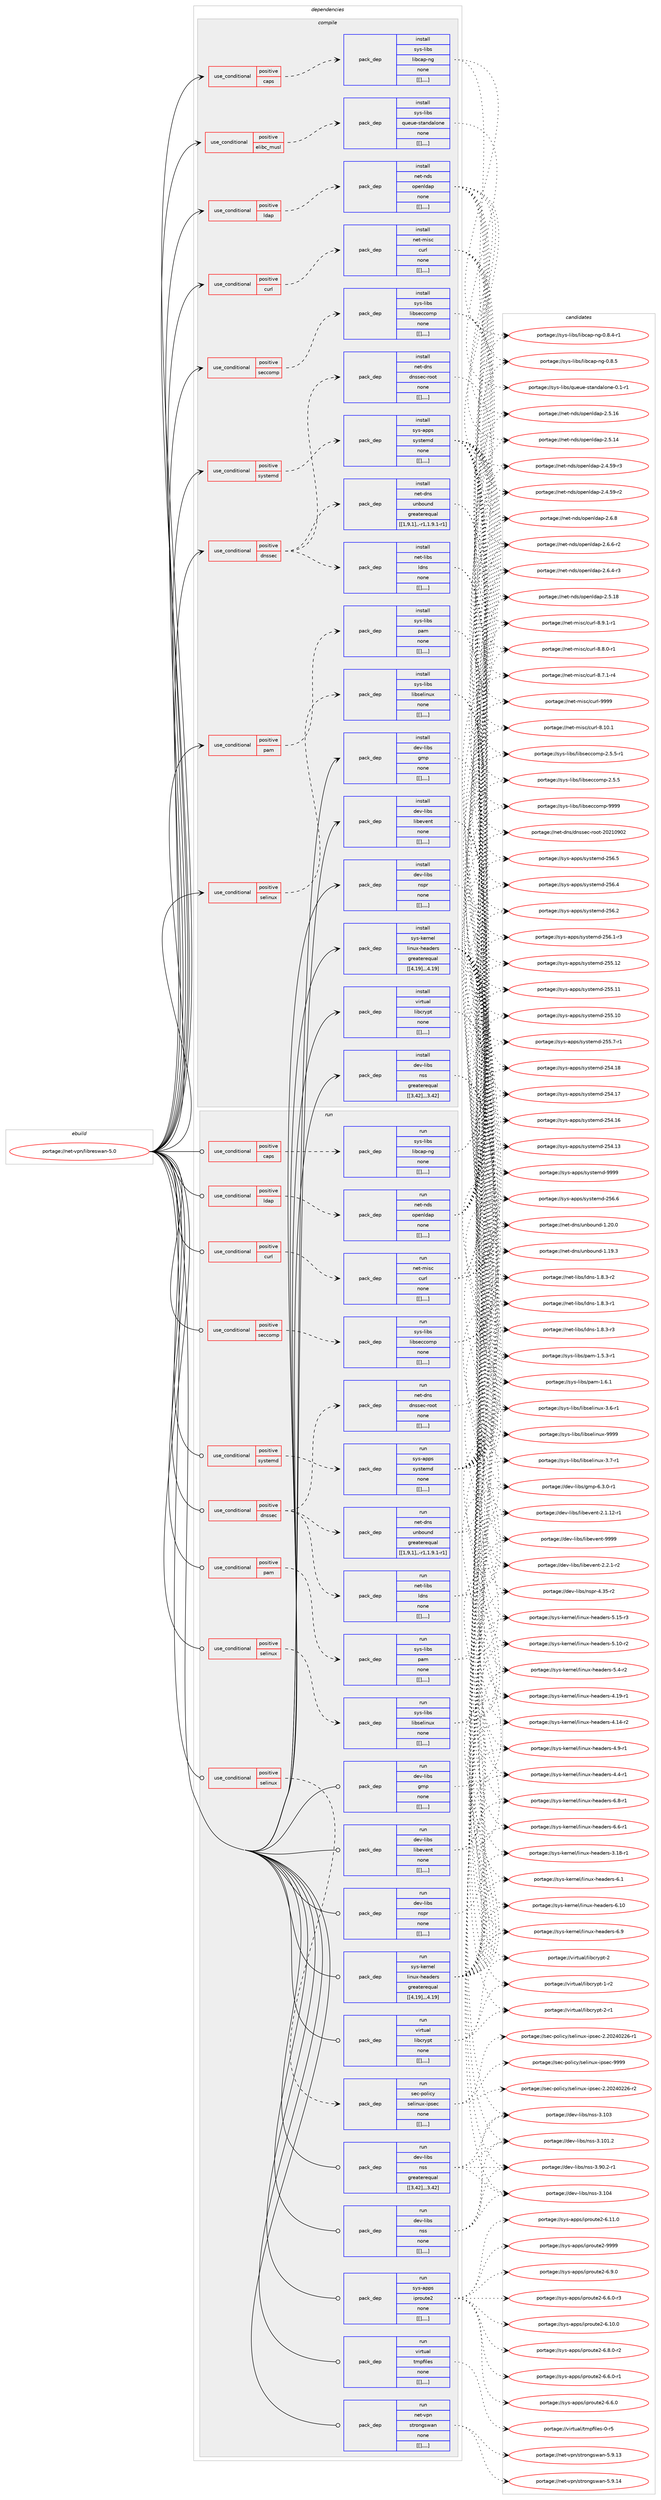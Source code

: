 digraph prolog {

# *************
# Graph options
# *************

newrank=true;
concentrate=true;
compound=true;
graph [rankdir=LR,fontname=Helvetica,fontsize=10,ranksep=1.5];#, ranksep=2.5, nodesep=0.2];
edge  [arrowhead=vee];
node  [fontname=Helvetica,fontsize=10];

# **********
# The ebuild
# **********

subgraph cluster_leftcol {
color=gray;
label=<<i>ebuild</i>>;
id [label="portage://net-vpn/libreswan-5.0", color=red, width=4, href="../net-vpn/libreswan-5.0.svg"];
}

# ****************
# The dependencies
# ****************

subgraph cluster_midcol {
color=gray;
label=<<i>dependencies</i>>;
subgraph cluster_compile {
fillcolor="#eeeeee";
style=filled;
label=<<i>compile</i>>;
subgraph cond105538 {
dependency395554 [label=<<TABLE BORDER="0" CELLBORDER="1" CELLSPACING="0" CELLPADDING="4"><TR><TD ROWSPAN="3" CELLPADDING="10">use_conditional</TD></TR><TR><TD>positive</TD></TR><TR><TD>caps</TD></TR></TABLE>>, shape=none, color=red];
subgraph pack287198 {
dependency395555 [label=<<TABLE BORDER="0" CELLBORDER="1" CELLSPACING="0" CELLPADDING="4" WIDTH="220"><TR><TD ROWSPAN="6" CELLPADDING="30">pack_dep</TD></TR><TR><TD WIDTH="110">install</TD></TR><TR><TD>sys-libs</TD></TR><TR><TD>libcap-ng</TD></TR><TR><TD>none</TD></TR><TR><TD>[[],,,,]</TD></TR></TABLE>>, shape=none, color=blue];
}
dependency395554:e -> dependency395555:w [weight=20,style="dashed",arrowhead="vee"];
}
id:e -> dependency395554:w [weight=20,style="solid",arrowhead="vee"];
subgraph cond105539 {
dependency395556 [label=<<TABLE BORDER="0" CELLBORDER="1" CELLSPACING="0" CELLPADDING="4"><TR><TD ROWSPAN="3" CELLPADDING="10">use_conditional</TD></TR><TR><TD>positive</TD></TR><TR><TD>curl</TD></TR></TABLE>>, shape=none, color=red];
subgraph pack287199 {
dependency395557 [label=<<TABLE BORDER="0" CELLBORDER="1" CELLSPACING="0" CELLPADDING="4" WIDTH="220"><TR><TD ROWSPAN="6" CELLPADDING="30">pack_dep</TD></TR><TR><TD WIDTH="110">install</TD></TR><TR><TD>net-misc</TD></TR><TR><TD>curl</TD></TR><TR><TD>none</TD></TR><TR><TD>[[],,,,]</TD></TR></TABLE>>, shape=none, color=blue];
}
dependency395556:e -> dependency395557:w [weight=20,style="dashed",arrowhead="vee"];
}
id:e -> dependency395556:w [weight=20,style="solid",arrowhead="vee"];
subgraph cond105540 {
dependency395558 [label=<<TABLE BORDER="0" CELLBORDER="1" CELLSPACING="0" CELLPADDING="4"><TR><TD ROWSPAN="3" CELLPADDING="10">use_conditional</TD></TR><TR><TD>positive</TD></TR><TR><TD>dnssec</TD></TR></TABLE>>, shape=none, color=red];
subgraph pack287200 {
dependency395559 [label=<<TABLE BORDER="0" CELLBORDER="1" CELLSPACING="0" CELLPADDING="4" WIDTH="220"><TR><TD ROWSPAN="6" CELLPADDING="30">pack_dep</TD></TR><TR><TD WIDTH="110">install</TD></TR><TR><TD>net-dns</TD></TR><TR><TD>unbound</TD></TR><TR><TD>greaterequal</TD></TR><TR><TD>[[1,9,1],,-r1,1.9.1-r1]</TD></TR></TABLE>>, shape=none, color=blue];
}
dependency395558:e -> dependency395559:w [weight=20,style="dashed",arrowhead="vee"];
subgraph pack287201 {
dependency395560 [label=<<TABLE BORDER="0" CELLBORDER="1" CELLSPACING="0" CELLPADDING="4" WIDTH="220"><TR><TD ROWSPAN="6" CELLPADDING="30">pack_dep</TD></TR><TR><TD WIDTH="110">install</TD></TR><TR><TD>net-libs</TD></TR><TR><TD>ldns</TD></TR><TR><TD>none</TD></TR><TR><TD>[[],,,,]</TD></TR></TABLE>>, shape=none, color=blue];
}
dependency395558:e -> dependency395560:w [weight=20,style="dashed",arrowhead="vee"];
subgraph pack287202 {
dependency395561 [label=<<TABLE BORDER="0" CELLBORDER="1" CELLSPACING="0" CELLPADDING="4" WIDTH="220"><TR><TD ROWSPAN="6" CELLPADDING="30">pack_dep</TD></TR><TR><TD WIDTH="110">install</TD></TR><TR><TD>net-dns</TD></TR><TR><TD>dnssec-root</TD></TR><TR><TD>none</TD></TR><TR><TD>[[],,,,]</TD></TR></TABLE>>, shape=none, color=blue];
}
dependency395558:e -> dependency395561:w [weight=20,style="dashed",arrowhead="vee"];
}
id:e -> dependency395558:w [weight=20,style="solid",arrowhead="vee"];
subgraph cond105541 {
dependency395562 [label=<<TABLE BORDER="0" CELLBORDER="1" CELLSPACING="0" CELLPADDING="4"><TR><TD ROWSPAN="3" CELLPADDING="10">use_conditional</TD></TR><TR><TD>positive</TD></TR><TR><TD>elibc_musl</TD></TR></TABLE>>, shape=none, color=red];
subgraph pack287203 {
dependency395563 [label=<<TABLE BORDER="0" CELLBORDER="1" CELLSPACING="0" CELLPADDING="4" WIDTH="220"><TR><TD ROWSPAN="6" CELLPADDING="30">pack_dep</TD></TR><TR><TD WIDTH="110">install</TD></TR><TR><TD>sys-libs</TD></TR><TR><TD>queue-standalone</TD></TR><TR><TD>none</TD></TR><TR><TD>[[],,,,]</TD></TR></TABLE>>, shape=none, color=blue];
}
dependency395562:e -> dependency395563:w [weight=20,style="dashed",arrowhead="vee"];
}
id:e -> dependency395562:w [weight=20,style="solid",arrowhead="vee"];
subgraph cond105542 {
dependency395564 [label=<<TABLE BORDER="0" CELLBORDER="1" CELLSPACING="0" CELLPADDING="4"><TR><TD ROWSPAN="3" CELLPADDING="10">use_conditional</TD></TR><TR><TD>positive</TD></TR><TR><TD>ldap</TD></TR></TABLE>>, shape=none, color=red];
subgraph pack287204 {
dependency395565 [label=<<TABLE BORDER="0" CELLBORDER="1" CELLSPACING="0" CELLPADDING="4" WIDTH="220"><TR><TD ROWSPAN="6" CELLPADDING="30">pack_dep</TD></TR><TR><TD WIDTH="110">install</TD></TR><TR><TD>net-nds</TD></TR><TR><TD>openldap</TD></TR><TR><TD>none</TD></TR><TR><TD>[[],,,,]</TD></TR></TABLE>>, shape=none, color=blue];
}
dependency395564:e -> dependency395565:w [weight=20,style="dashed",arrowhead="vee"];
}
id:e -> dependency395564:w [weight=20,style="solid",arrowhead="vee"];
subgraph cond105543 {
dependency395566 [label=<<TABLE BORDER="0" CELLBORDER="1" CELLSPACING="0" CELLPADDING="4"><TR><TD ROWSPAN="3" CELLPADDING="10">use_conditional</TD></TR><TR><TD>positive</TD></TR><TR><TD>pam</TD></TR></TABLE>>, shape=none, color=red];
subgraph pack287205 {
dependency395567 [label=<<TABLE BORDER="0" CELLBORDER="1" CELLSPACING="0" CELLPADDING="4" WIDTH="220"><TR><TD ROWSPAN="6" CELLPADDING="30">pack_dep</TD></TR><TR><TD WIDTH="110">install</TD></TR><TR><TD>sys-libs</TD></TR><TR><TD>pam</TD></TR><TR><TD>none</TD></TR><TR><TD>[[],,,,]</TD></TR></TABLE>>, shape=none, color=blue];
}
dependency395566:e -> dependency395567:w [weight=20,style="dashed",arrowhead="vee"];
}
id:e -> dependency395566:w [weight=20,style="solid",arrowhead="vee"];
subgraph cond105544 {
dependency395568 [label=<<TABLE BORDER="0" CELLBORDER="1" CELLSPACING="0" CELLPADDING="4"><TR><TD ROWSPAN="3" CELLPADDING="10">use_conditional</TD></TR><TR><TD>positive</TD></TR><TR><TD>seccomp</TD></TR></TABLE>>, shape=none, color=red];
subgraph pack287206 {
dependency395569 [label=<<TABLE BORDER="0" CELLBORDER="1" CELLSPACING="0" CELLPADDING="4" WIDTH="220"><TR><TD ROWSPAN="6" CELLPADDING="30">pack_dep</TD></TR><TR><TD WIDTH="110">install</TD></TR><TR><TD>sys-libs</TD></TR><TR><TD>libseccomp</TD></TR><TR><TD>none</TD></TR><TR><TD>[[],,,,]</TD></TR></TABLE>>, shape=none, color=blue];
}
dependency395568:e -> dependency395569:w [weight=20,style="dashed",arrowhead="vee"];
}
id:e -> dependency395568:w [weight=20,style="solid",arrowhead="vee"];
subgraph cond105545 {
dependency395570 [label=<<TABLE BORDER="0" CELLBORDER="1" CELLSPACING="0" CELLPADDING="4"><TR><TD ROWSPAN="3" CELLPADDING="10">use_conditional</TD></TR><TR><TD>positive</TD></TR><TR><TD>selinux</TD></TR></TABLE>>, shape=none, color=red];
subgraph pack287207 {
dependency395571 [label=<<TABLE BORDER="0" CELLBORDER="1" CELLSPACING="0" CELLPADDING="4" WIDTH="220"><TR><TD ROWSPAN="6" CELLPADDING="30">pack_dep</TD></TR><TR><TD WIDTH="110">install</TD></TR><TR><TD>sys-libs</TD></TR><TR><TD>libselinux</TD></TR><TR><TD>none</TD></TR><TR><TD>[[],,,,]</TD></TR></TABLE>>, shape=none, color=blue];
}
dependency395570:e -> dependency395571:w [weight=20,style="dashed",arrowhead="vee"];
}
id:e -> dependency395570:w [weight=20,style="solid",arrowhead="vee"];
subgraph cond105546 {
dependency395572 [label=<<TABLE BORDER="0" CELLBORDER="1" CELLSPACING="0" CELLPADDING="4"><TR><TD ROWSPAN="3" CELLPADDING="10">use_conditional</TD></TR><TR><TD>positive</TD></TR><TR><TD>systemd</TD></TR></TABLE>>, shape=none, color=red];
subgraph pack287208 {
dependency395573 [label=<<TABLE BORDER="0" CELLBORDER="1" CELLSPACING="0" CELLPADDING="4" WIDTH="220"><TR><TD ROWSPAN="6" CELLPADDING="30">pack_dep</TD></TR><TR><TD WIDTH="110">install</TD></TR><TR><TD>sys-apps</TD></TR><TR><TD>systemd</TD></TR><TR><TD>none</TD></TR><TR><TD>[[],,,,]</TD></TR></TABLE>>, shape=none, color=blue];
}
dependency395572:e -> dependency395573:w [weight=20,style="dashed",arrowhead="vee"];
}
id:e -> dependency395572:w [weight=20,style="solid",arrowhead="vee"];
subgraph pack287209 {
dependency395574 [label=<<TABLE BORDER="0" CELLBORDER="1" CELLSPACING="0" CELLPADDING="4" WIDTH="220"><TR><TD ROWSPAN="6" CELLPADDING="30">pack_dep</TD></TR><TR><TD WIDTH="110">install</TD></TR><TR><TD>dev-libs</TD></TR><TR><TD>gmp</TD></TR><TR><TD>none</TD></TR><TR><TD>[[],,,,]</TD></TR></TABLE>>, shape=none, color=blue];
}
id:e -> dependency395574:w [weight=20,style="solid",arrowhead="vee"];
subgraph pack287210 {
dependency395575 [label=<<TABLE BORDER="0" CELLBORDER="1" CELLSPACING="0" CELLPADDING="4" WIDTH="220"><TR><TD ROWSPAN="6" CELLPADDING="30">pack_dep</TD></TR><TR><TD WIDTH="110">install</TD></TR><TR><TD>dev-libs</TD></TR><TR><TD>libevent</TD></TR><TR><TD>none</TD></TR><TR><TD>[[],,,,]</TD></TR></TABLE>>, shape=none, color=blue];
}
id:e -> dependency395575:w [weight=20,style="solid",arrowhead="vee"];
subgraph pack287211 {
dependency395576 [label=<<TABLE BORDER="0" CELLBORDER="1" CELLSPACING="0" CELLPADDING="4" WIDTH="220"><TR><TD ROWSPAN="6" CELLPADDING="30">pack_dep</TD></TR><TR><TD WIDTH="110">install</TD></TR><TR><TD>dev-libs</TD></TR><TR><TD>nspr</TD></TR><TR><TD>none</TD></TR><TR><TD>[[],,,,]</TD></TR></TABLE>>, shape=none, color=blue];
}
id:e -> dependency395576:w [weight=20,style="solid",arrowhead="vee"];
subgraph pack287212 {
dependency395577 [label=<<TABLE BORDER="0" CELLBORDER="1" CELLSPACING="0" CELLPADDING="4" WIDTH="220"><TR><TD ROWSPAN="6" CELLPADDING="30">pack_dep</TD></TR><TR><TD WIDTH="110">install</TD></TR><TR><TD>dev-libs</TD></TR><TR><TD>nss</TD></TR><TR><TD>greaterequal</TD></TR><TR><TD>[[3,42],,,3.42]</TD></TR></TABLE>>, shape=none, color=blue];
}
id:e -> dependency395577:w [weight=20,style="solid",arrowhead="vee"];
subgraph pack287213 {
dependency395578 [label=<<TABLE BORDER="0" CELLBORDER="1" CELLSPACING="0" CELLPADDING="4" WIDTH="220"><TR><TD ROWSPAN="6" CELLPADDING="30">pack_dep</TD></TR><TR><TD WIDTH="110">install</TD></TR><TR><TD>sys-kernel</TD></TR><TR><TD>linux-headers</TD></TR><TR><TD>greaterequal</TD></TR><TR><TD>[[4,19],,,4.19]</TD></TR></TABLE>>, shape=none, color=blue];
}
id:e -> dependency395578:w [weight=20,style="solid",arrowhead="vee"];
subgraph pack287214 {
dependency395579 [label=<<TABLE BORDER="0" CELLBORDER="1" CELLSPACING="0" CELLPADDING="4" WIDTH="220"><TR><TD ROWSPAN="6" CELLPADDING="30">pack_dep</TD></TR><TR><TD WIDTH="110">install</TD></TR><TR><TD>virtual</TD></TR><TR><TD>libcrypt</TD></TR><TR><TD>none</TD></TR><TR><TD>[[],,,,]</TD></TR></TABLE>>, shape=none, color=blue];
}
id:e -> dependency395579:w [weight=20,style="solid",arrowhead="vee"];
}
subgraph cluster_compileandrun {
fillcolor="#eeeeee";
style=filled;
label=<<i>compile and run</i>>;
}
subgraph cluster_run {
fillcolor="#eeeeee";
style=filled;
label=<<i>run</i>>;
subgraph cond105547 {
dependency395580 [label=<<TABLE BORDER="0" CELLBORDER="1" CELLSPACING="0" CELLPADDING="4"><TR><TD ROWSPAN="3" CELLPADDING="10">use_conditional</TD></TR><TR><TD>positive</TD></TR><TR><TD>caps</TD></TR></TABLE>>, shape=none, color=red];
subgraph pack287215 {
dependency395581 [label=<<TABLE BORDER="0" CELLBORDER="1" CELLSPACING="0" CELLPADDING="4" WIDTH="220"><TR><TD ROWSPAN="6" CELLPADDING="30">pack_dep</TD></TR><TR><TD WIDTH="110">run</TD></TR><TR><TD>sys-libs</TD></TR><TR><TD>libcap-ng</TD></TR><TR><TD>none</TD></TR><TR><TD>[[],,,,]</TD></TR></TABLE>>, shape=none, color=blue];
}
dependency395580:e -> dependency395581:w [weight=20,style="dashed",arrowhead="vee"];
}
id:e -> dependency395580:w [weight=20,style="solid",arrowhead="odot"];
subgraph cond105548 {
dependency395582 [label=<<TABLE BORDER="0" CELLBORDER="1" CELLSPACING="0" CELLPADDING="4"><TR><TD ROWSPAN="3" CELLPADDING="10">use_conditional</TD></TR><TR><TD>positive</TD></TR><TR><TD>curl</TD></TR></TABLE>>, shape=none, color=red];
subgraph pack287216 {
dependency395583 [label=<<TABLE BORDER="0" CELLBORDER="1" CELLSPACING="0" CELLPADDING="4" WIDTH="220"><TR><TD ROWSPAN="6" CELLPADDING="30">pack_dep</TD></TR><TR><TD WIDTH="110">run</TD></TR><TR><TD>net-misc</TD></TR><TR><TD>curl</TD></TR><TR><TD>none</TD></TR><TR><TD>[[],,,,]</TD></TR></TABLE>>, shape=none, color=blue];
}
dependency395582:e -> dependency395583:w [weight=20,style="dashed",arrowhead="vee"];
}
id:e -> dependency395582:w [weight=20,style="solid",arrowhead="odot"];
subgraph cond105549 {
dependency395584 [label=<<TABLE BORDER="0" CELLBORDER="1" CELLSPACING="0" CELLPADDING="4"><TR><TD ROWSPAN="3" CELLPADDING="10">use_conditional</TD></TR><TR><TD>positive</TD></TR><TR><TD>dnssec</TD></TR></TABLE>>, shape=none, color=red];
subgraph pack287217 {
dependency395585 [label=<<TABLE BORDER="0" CELLBORDER="1" CELLSPACING="0" CELLPADDING="4" WIDTH="220"><TR><TD ROWSPAN="6" CELLPADDING="30">pack_dep</TD></TR><TR><TD WIDTH="110">run</TD></TR><TR><TD>net-dns</TD></TR><TR><TD>unbound</TD></TR><TR><TD>greaterequal</TD></TR><TR><TD>[[1,9,1],,-r1,1.9.1-r1]</TD></TR></TABLE>>, shape=none, color=blue];
}
dependency395584:e -> dependency395585:w [weight=20,style="dashed",arrowhead="vee"];
subgraph pack287218 {
dependency395586 [label=<<TABLE BORDER="0" CELLBORDER="1" CELLSPACING="0" CELLPADDING="4" WIDTH="220"><TR><TD ROWSPAN="6" CELLPADDING="30">pack_dep</TD></TR><TR><TD WIDTH="110">run</TD></TR><TR><TD>net-libs</TD></TR><TR><TD>ldns</TD></TR><TR><TD>none</TD></TR><TR><TD>[[],,,,]</TD></TR></TABLE>>, shape=none, color=blue];
}
dependency395584:e -> dependency395586:w [weight=20,style="dashed",arrowhead="vee"];
subgraph pack287219 {
dependency395587 [label=<<TABLE BORDER="0" CELLBORDER="1" CELLSPACING="0" CELLPADDING="4" WIDTH="220"><TR><TD ROWSPAN="6" CELLPADDING="30">pack_dep</TD></TR><TR><TD WIDTH="110">run</TD></TR><TR><TD>net-dns</TD></TR><TR><TD>dnssec-root</TD></TR><TR><TD>none</TD></TR><TR><TD>[[],,,,]</TD></TR></TABLE>>, shape=none, color=blue];
}
dependency395584:e -> dependency395587:w [weight=20,style="dashed",arrowhead="vee"];
}
id:e -> dependency395584:w [weight=20,style="solid",arrowhead="odot"];
subgraph cond105550 {
dependency395588 [label=<<TABLE BORDER="0" CELLBORDER="1" CELLSPACING="0" CELLPADDING="4"><TR><TD ROWSPAN="3" CELLPADDING="10">use_conditional</TD></TR><TR><TD>positive</TD></TR><TR><TD>ldap</TD></TR></TABLE>>, shape=none, color=red];
subgraph pack287220 {
dependency395589 [label=<<TABLE BORDER="0" CELLBORDER="1" CELLSPACING="0" CELLPADDING="4" WIDTH="220"><TR><TD ROWSPAN="6" CELLPADDING="30">pack_dep</TD></TR><TR><TD WIDTH="110">run</TD></TR><TR><TD>net-nds</TD></TR><TR><TD>openldap</TD></TR><TR><TD>none</TD></TR><TR><TD>[[],,,,]</TD></TR></TABLE>>, shape=none, color=blue];
}
dependency395588:e -> dependency395589:w [weight=20,style="dashed",arrowhead="vee"];
}
id:e -> dependency395588:w [weight=20,style="solid",arrowhead="odot"];
subgraph cond105551 {
dependency395590 [label=<<TABLE BORDER="0" CELLBORDER="1" CELLSPACING="0" CELLPADDING="4"><TR><TD ROWSPAN="3" CELLPADDING="10">use_conditional</TD></TR><TR><TD>positive</TD></TR><TR><TD>pam</TD></TR></TABLE>>, shape=none, color=red];
subgraph pack287221 {
dependency395591 [label=<<TABLE BORDER="0" CELLBORDER="1" CELLSPACING="0" CELLPADDING="4" WIDTH="220"><TR><TD ROWSPAN="6" CELLPADDING="30">pack_dep</TD></TR><TR><TD WIDTH="110">run</TD></TR><TR><TD>sys-libs</TD></TR><TR><TD>pam</TD></TR><TR><TD>none</TD></TR><TR><TD>[[],,,,]</TD></TR></TABLE>>, shape=none, color=blue];
}
dependency395590:e -> dependency395591:w [weight=20,style="dashed",arrowhead="vee"];
}
id:e -> dependency395590:w [weight=20,style="solid",arrowhead="odot"];
subgraph cond105552 {
dependency395592 [label=<<TABLE BORDER="0" CELLBORDER="1" CELLSPACING="0" CELLPADDING="4"><TR><TD ROWSPAN="3" CELLPADDING="10">use_conditional</TD></TR><TR><TD>positive</TD></TR><TR><TD>seccomp</TD></TR></TABLE>>, shape=none, color=red];
subgraph pack287222 {
dependency395593 [label=<<TABLE BORDER="0" CELLBORDER="1" CELLSPACING="0" CELLPADDING="4" WIDTH="220"><TR><TD ROWSPAN="6" CELLPADDING="30">pack_dep</TD></TR><TR><TD WIDTH="110">run</TD></TR><TR><TD>sys-libs</TD></TR><TR><TD>libseccomp</TD></TR><TR><TD>none</TD></TR><TR><TD>[[],,,,]</TD></TR></TABLE>>, shape=none, color=blue];
}
dependency395592:e -> dependency395593:w [weight=20,style="dashed",arrowhead="vee"];
}
id:e -> dependency395592:w [weight=20,style="solid",arrowhead="odot"];
subgraph cond105553 {
dependency395594 [label=<<TABLE BORDER="0" CELLBORDER="1" CELLSPACING="0" CELLPADDING="4"><TR><TD ROWSPAN="3" CELLPADDING="10">use_conditional</TD></TR><TR><TD>positive</TD></TR><TR><TD>selinux</TD></TR></TABLE>>, shape=none, color=red];
subgraph pack287223 {
dependency395595 [label=<<TABLE BORDER="0" CELLBORDER="1" CELLSPACING="0" CELLPADDING="4" WIDTH="220"><TR><TD ROWSPAN="6" CELLPADDING="30">pack_dep</TD></TR><TR><TD WIDTH="110">run</TD></TR><TR><TD>sec-policy</TD></TR><TR><TD>selinux-ipsec</TD></TR><TR><TD>none</TD></TR><TR><TD>[[],,,,]</TD></TR></TABLE>>, shape=none, color=blue];
}
dependency395594:e -> dependency395595:w [weight=20,style="dashed",arrowhead="vee"];
}
id:e -> dependency395594:w [weight=20,style="solid",arrowhead="odot"];
subgraph cond105554 {
dependency395596 [label=<<TABLE BORDER="0" CELLBORDER="1" CELLSPACING="0" CELLPADDING="4"><TR><TD ROWSPAN="3" CELLPADDING="10">use_conditional</TD></TR><TR><TD>positive</TD></TR><TR><TD>selinux</TD></TR></TABLE>>, shape=none, color=red];
subgraph pack287224 {
dependency395597 [label=<<TABLE BORDER="0" CELLBORDER="1" CELLSPACING="0" CELLPADDING="4" WIDTH="220"><TR><TD ROWSPAN="6" CELLPADDING="30">pack_dep</TD></TR><TR><TD WIDTH="110">run</TD></TR><TR><TD>sys-libs</TD></TR><TR><TD>libselinux</TD></TR><TR><TD>none</TD></TR><TR><TD>[[],,,,]</TD></TR></TABLE>>, shape=none, color=blue];
}
dependency395596:e -> dependency395597:w [weight=20,style="dashed",arrowhead="vee"];
}
id:e -> dependency395596:w [weight=20,style="solid",arrowhead="odot"];
subgraph cond105555 {
dependency395598 [label=<<TABLE BORDER="0" CELLBORDER="1" CELLSPACING="0" CELLPADDING="4"><TR><TD ROWSPAN="3" CELLPADDING="10">use_conditional</TD></TR><TR><TD>positive</TD></TR><TR><TD>systemd</TD></TR></TABLE>>, shape=none, color=red];
subgraph pack287225 {
dependency395599 [label=<<TABLE BORDER="0" CELLBORDER="1" CELLSPACING="0" CELLPADDING="4" WIDTH="220"><TR><TD ROWSPAN="6" CELLPADDING="30">pack_dep</TD></TR><TR><TD WIDTH="110">run</TD></TR><TR><TD>sys-apps</TD></TR><TR><TD>systemd</TD></TR><TR><TD>none</TD></TR><TR><TD>[[],,,,]</TD></TR></TABLE>>, shape=none, color=blue];
}
dependency395598:e -> dependency395599:w [weight=20,style="dashed",arrowhead="vee"];
}
id:e -> dependency395598:w [weight=20,style="solid",arrowhead="odot"];
subgraph pack287226 {
dependency395600 [label=<<TABLE BORDER="0" CELLBORDER="1" CELLSPACING="0" CELLPADDING="4" WIDTH="220"><TR><TD ROWSPAN="6" CELLPADDING="30">pack_dep</TD></TR><TR><TD WIDTH="110">run</TD></TR><TR><TD>dev-libs</TD></TR><TR><TD>gmp</TD></TR><TR><TD>none</TD></TR><TR><TD>[[],,,,]</TD></TR></TABLE>>, shape=none, color=blue];
}
id:e -> dependency395600:w [weight=20,style="solid",arrowhead="odot"];
subgraph pack287227 {
dependency395601 [label=<<TABLE BORDER="0" CELLBORDER="1" CELLSPACING="0" CELLPADDING="4" WIDTH="220"><TR><TD ROWSPAN="6" CELLPADDING="30">pack_dep</TD></TR><TR><TD WIDTH="110">run</TD></TR><TR><TD>dev-libs</TD></TR><TR><TD>libevent</TD></TR><TR><TD>none</TD></TR><TR><TD>[[],,,,]</TD></TR></TABLE>>, shape=none, color=blue];
}
id:e -> dependency395601:w [weight=20,style="solid",arrowhead="odot"];
subgraph pack287228 {
dependency395602 [label=<<TABLE BORDER="0" CELLBORDER="1" CELLSPACING="0" CELLPADDING="4" WIDTH="220"><TR><TD ROWSPAN="6" CELLPADDING="30">pack_dep</TD></TR><TR><TD WIDTH="110">run</TD></TR><TR><TD>dev-libs</TD></TR><TR><TD>nspr</TD></TR><TR><TD>none</TD></TR><TR><TD>[[],,,,]</TD></TR></TABLE>>, shape=none, color=blue];
}
id:e -> dependency395602:w [weight=20,style="solid",arrowhead="odot"];
subgraph pack287229 {
dependency395603 [label=<<TABLE BORDER="0" CELLBORDER="1" CELLSPACING="0" CELLPADDING="4" WIDTH="220"><TR><TD ROWSPAN="6" CELLPADDING="30">pack_dep</TD></TR><TR><TD WIDTH="110">run</TD></TR><TR><TD>dev-libs</TD></TR><TR><TD>nss</TD></TR><TR><TD>greaterequal</TD></TR><TR><TD>[[3,42],,,3.42]</TD></TR></TABLE>>, shape=none, color=blue];
}
id:e -> dependency395603:w [weight=20,style="solid",arrowhead="odot"];
subgraph pack287230 {
dependency395604 [label=<<TABLE BORDER="0" CELLBORDER="1" CELLSPACING="0" CELLPADDING="4" WIDTH="220"><TR><TD ROWSPAN="6" CELLPADDING="30">pack_dep</TD></TR><TR><TD WIDTH="110">run</TD></TR><TR><TD>dev-libs</TD></TR><TR><TD>nss</TD></TR><TR><TD>none</TD></TR><TR><TD>[[],,,,]</TD></TR></TABLE>>, shape=none, color=blue];
}
id:e -> dependency395604:w [weight=20,style="solid",arrowhead="odot"];
subgraph pack287231 {
dependency395605 [label=<<TABLE BORDER="0" CELLBORDER="1" CELLSPACING="0" CELLPADDING="4" WIDTH="220"><TR><TD ROWSPAN="6" CELLPADDING="30">pack_dep</TD></TR><TR><TD WIDTH="110">run</TD></TR><TR><TD>sys-apps</TD></TR><TR><TD>iproute2</TD></TR><TR><TD>none</TD></TR><TR><TD>[[],,,,]</TD></TR></TABLE>>, shape=none, color=blue];
}
id:e -> dependency395605:w [weight=20,style="solid",arrowhead="odot"];
subgraph pack287232 {
dependency395606 [label=<<TABLE BORDER="0" CELLBORDER="1" CELLSPACING="0" CELLPADDING="4" WIDTH="220"><TR><TD ROWSPAN="6" CELLPADDING="30">pack_dep</TD></TR><TR><TD WIDTH="110">run</TD></TR><TR><TD>sys-kernel</TD></TR><TR><TD>linux-headers</TD></TR><TR><TD>greaterequal</TD></TR><TR><TD>[[4,19],,,4.19]</TD></TR></TABLE>>, shape=none, color=blue];
}
id:e -> dependency395606:w [weight=20,style="solid",arrowhead="odot"];
subgraph pack287233 {
dependency395607 [label=<<TABLE BORDER="0" CELLBORDER="1" CELLSPACING="0" CELLPADDING="4" WIDTH="220"><TR><TD ROWSPAN="6" CELLPADDING="30">pack_dep</TD></TR><TR><TD WIDTH="110">run</TD></TR><TR><TD>virtual</TD></TR><TR><TD>libcrypt</TD></TR><TR><TD>none</TD></TR><TR><TD>[[],,,,]</TD></TR></TABLE>>, shape=none, color=blue];
}
id:e -> dependency395607:w [weight=20,style="solid",arrowhead="odot"];
subgraph pack287234 {
dependency395608 [label=<<TABLE BORDER="0" CELLBORDER="1" CELLSPACING="0" CELLPADDING="4" WIDTH="220"><TR><TD ROWSPAN="6" CELLPADDING="30">pack_dep</TD></TR><TR><TD WIDTH="110">run</TD></TR><TR><TD>virtual</TD></TR><TR><TD>tmpfiles</TD></TR><TR><TD>none</TD></TR><TR><TD>[[],,,,]</TD></TR></TABLE>>, shape=none, color=blue];
}
id:e -> dependency395608:w [weight=20,style="solid",arrowhead="odot"];
subgraph pack287235 {
dependency395609 [label=<<TABLE BORDER="0" CELLBORDER="1" CELLSPACING="0" CELLPADDING="4" WIDTH="220"><TR><TD ROWSPAN="6" CELLPADDING="30">pack_dep</TD></TR><TR><TD WIDTH="110">run</TD></TR><TR><TD>net-vpn</TD></TR><TR><TD>strongswan</TD></TR><TR><TD>none</TD></TR><TR><TD>[[],,,,]</TD></TR></TABLE>>, shape=none, color=blue];
}
id:e -> dependency395609:w [weight=20,style="solid",arrowhead="odot"];
}
}

# **************
# The candidates
# **************

subgraph cluster_choices {
rank=same;
color=gray;
label=<<i>candidates</i>>;

subgraph choice287198 {
color=black;
nodesep=1;
choice11512111545108105981154710810598999711245110103454846564653 [label="portage://sys-libs/libcap-ng-0.8.5", color=red, width=4,href="../sys-libs/libcap-ng-0.8.5.svg"];
choice115121115451081059811547108105989997112451101034548465646524511449 [label="portage://sys-libs/libcap-ng-0.8.4-r1", color=red, width=4,href="../sys-libs/libcap-ng-0.8.4-r1.svg"];
dependency395555:e -> choice11512111545108105981154710810598999711245110103454846564653:w [style=dotted,weight="100"];
dependency395555:e -> choice115121115451081059811547108105989997112451101034548465646524511449:w [style=dotted,weight="100"];
}
subgraph choice287199 {
color=black;
nodesep=1;
choice110101116451091051159947991171141084557575757 [label="portage://net-misc/curl-9999", color=red, width=4,href="../net-misc/curl-9999.svg"];
choice1101011164510910511599479911711410845564649484649 [label="portage://net-misc/curl-8.10.1", color=red, width=4,href="../net-misc/curl-8.10.1.svg"];
choice110101116451091051159947991171141084556465746494511449 [label="portage://net-misc/curl-8.9.1-r1", color=red, width=4,href="../net-misc/curl-8.9.1-r1.svg"];
choice110101116451091051159947991171141084556465646484511449 [label="portage://net-misc/curl-8.8.0-r1", color=red, width=4,href="../net-misc/curl-8.8.0-r1.svg"];
choice110101116451091051159947991171141084556465546494511452 [label="portage://net-misc/curl-8.7.1-r4", color=red, width=4,href="../net-misc/curl-8.7.1-r4.svg"];
dependency395557:e -> choice110101116451091051159947991171141084557575757:w [style=dotted,weight="100"];
dependency395557:e -> choice1101011164510910511599479911711410845564649484649:w [style=dotted,weight="100"];
dependency395557:e -> choice110101116451091051159947991171141084556465746494511449:w [style=dotted,weight="100"];
dependency395557:e -> choice110101116451091051159947991171141084556465646484511449:w [style=dotted,weight="100"];
dependency395557:e -> choice110101116451091051159947991171141084556465546494511452:w [style=dotted,weight="100"];
}
subgraph choice287200 {
color=black;
nodesep=1;
choice11010111645100110115471171109811111711010045494650484648 [label="portage://net-dns/unbound-1.20.0", color=red, width=4,href="../net-dns/unbound-1.20.0.svg"];
choice11010111645100110115471171109811111711010045494649574651 [label="portage://net-dns/unbound-1.19.3", color=red, width=4,href="../net-dns/unbound-1.19.3.svg"];
dependency395559:e -> choice11010111645100110115471171109811111711010045494650484648:w [style=dotted,weight="100"];
dependency395559:e -> choice11010111645100110115471171109811111711010045494649574651:w [style=dotted,weight="100"];
}
subgraph choice287201 {
color=black;
nodesep=1;
choice1101011164510810598115471081001101154549465646514511451 [label="portage://net-libs/ldns-1.8.3-r3", color=red, width=4,href="../net-libs/ldns-1.8.3-r3.svg"];
choice1101011164510810598115471081001101154549465646514511450 [label="portage://net-libs/ldns-1.8.3-r2", color=red, width=4,href="../net-libs/ldns-1.8.3-r2.svg"];
choice1101011164510810598115471081001101154549465646514511449 [label="portage://net-libs/ldns-1.8.3-r1", color=red, width=4,href="../net-libs/ldns-1.8.3-r1.svg"];
dependency395560:e -> choice1101011164510810598115471081001101154549465646514511451:w [style=dotted,weight="100"];
dependency395560:e -> choice1101011164510810598115471081001101154549465646514511450:w [style=dotted,weight="100"];
dependency395560:e -> choice1101011164510810598115471081001101154549465646514511449:w [style=dotted,weight="100"];
}
subgraph choice287202 {
color=black;
nodesep=1;
choice11010111645100110115471001101151151019945114111111116455048504948574850 [label="portage://net-dns/dnssec-root-20210902", color=red, width=4,href="../net-dns/dnssec-root-20210902.svg"];
dependency395561:e -> choice11010111645100110115471001101151151019945114111111116455048504948574850:w [style=dotted,weight="100"];
}
subgraph choice287203 {
color=black;
nodesep=1;
choice115121115451081059811547113117101117101451151169711010097108111110101454846494511449 [label="portage://sys-libs/queue-standalone-0.1-r1", color=red, width=4,href="../sys-libs/queue-standalone-0.1-r1.svg"];
dependency395563:e -> choice115121115451081059811547113117101117101451151169711010097108111110101454846494511449:w [style=dotted,weight="100"];
}
subgraph choice287204 {
color=black;
nodesep=1;
choice110101116451101001154711111210111010810097112455046544656 [label="portage://net-nds/openldap-2.6.8", color=red, width=4,href="../net-nds/openldap-2.6.8.svg"];
choice1101011164511010011547111112101110108100971124550465446544511450 [label="portage://net-nds/openldap-2.6.6-r2", color=red, width=4,href="../net-nds/openldap-2.6.6-r2.svg"];
choice1101011164511010011547111112101110108100971124550465446524511451 [label="portage://net-nds/openldap-2.6.4-r3", color=red, width=4,href="../net-nds/openldap-2.6.4-r3.svg"];
choice11010111645110100115471111121011101081009711245504653464956 [label="portage://net-nds/openldap-2.5.18", color=red, width=4,href="../net-nds/openldap-2.5.18.svg"];
choice11010111645110100115471111121011101081009711245504653464954 [label="portage://net-nds/openldap-2.5.16", color=red, width=4,href="../net-nds/openldap-2.5.16.svg"];
choice11010111645110100115471111121011101081009711245504653464952 [label="portage://net-nds/openldap-2.5.14", color=red, width=4,href="../net-nds/openldap-2.5.14.svg"];
choice110101116451101001154711111210111010810097112455046524653574511451 [label="portage://net-nds/openldap-2.4.59-r3", color=red, width=4,href="../net-nds/openldap-2.4.59-r3.svg"];
choice110101116451101001154711111210111010810097112455046524653574511450 [label="portage://net-nds/openldap-2.4.59-r2", color=red, width=4,href="../net-nds/openldap-2.4.59-r2.svg"];
dependency395565:e -> choice110101116451101001154711111210111010810097112455046544656:w [style=dotted,weight="100"];
dependency395565:e -> choice1101011164511010011547111112101110108100971124550465446544511450:w [style=dotted,weight="100"];
dependency395565:e -> choice1101011164511010011547111112101110108100971124550465446524511451:w [style=dotted,weight="100"];
dependency395565:e -> choice11010111645110100115471111121011101081009711245504653464956:w [style=dotted,weight="100"];
dependency395565:e -> choice11010111645110100115471111121011101081009711245504653464954:w [style=dotted,weight="100"];
dependency395565:e -> choice11010111645110100115471111121011101081009711245504653464952:w [style=dotted,weight="100"];
dependency395565:e -> choice110101116451101001154711111210111010810097112455046524653574511451:w [style=dotted,weight="100"];
dependency395565:e -> choice110101116451101001154711111210111010810097112455046524653574511450:w [style=dotted,weight="100"];
}
subgraph choice287205 {
color=black;
nodesep=1;
choice11512111545108105981154711297109454946544649 [label="portage://sys-libs/pam-1.6.1", color=red, width=4,href="../sys-libs/pam-1.6.1.svg"];
choice115121115451081059811547112971094549465346514511449 [label="portage://sys-libs/pam-1.5.3-r1", color=red, width=4,href="../sys-libs/pam-1.5.3-r1.svg"];
dependency395567:e -> choice11512111545108105981154711297109454946544649:w [style=dotted,weight="100"];
dependency395567:e -> choice115121115451081059811547112971094549465346514511449:w [style=dotted,weight="100"];
}
subgraph choice287206 {
color=black;
nodesep=1;
choice1151211154510810598115471081059811510199991111091124557575757 [label="portage://sys-libs/libseccomp-9999", color=red, width=4,href="../sys-libs/libseccomp-9999.svg"];
choice1151211154510810598115471081059811510199991111091124550465346534511449 [label="portage://sys-libs/libseccomp-2.5.5-r1", color=red, width=4,href="../sys-libs/libseccomp-2.5.5-r1.svg"];
choice115121115451081059811547108105981151019999111109112455046534653 [label="portage://sys-libs/libseccomp-2.5.5", color=red, width=4,href="../sys-libs/libseccomp-2.5.5.svg"];
dependency395569:e -> choice1151211154510810598115471081059811510199991111091124557575757:w [style=dotted,weight="100"];
dependency395569:e -> choice1151211154510810598115471081059811510199991111091124550465346534511449:w [style=dotted,weight="100"];
dependency395569:e -> choice115121115451081059811547108105981151019999111109112455046534653:w [style=dotted,weight="100"];
}
subgraph choice287207 {
color=black;
nodesep=1;
choice115121115451081059811547108105981151011081051101171204557575757 [label="portage://sys-libs/libselinux-9999", color=red, width=4,href="../sys-libs/libselinux-9999.svg"];
choice11512111545108105981154710810598115101108105110117120455146554511449 [label="portage://sys-libs/libselinux-3.7-r1", color=red, width=4,href="../sys-libs/libselinux-3.7-r1.svg"];
choice11512111545108105981154710810598115101108105110117120455146544511449 [label="portage://sys-libs/libselinux-3.6-r1", color=red, width=4,href="../sys-libs/libselinux-3.6-r1.svg"];
dependency395571:e -> choice115121115451081059811547108105981151011081051101171204557575757:w [style=dotted,weight="100"];
dependency395571:e -> choice11512111545108105981154710810598115101108105110117120455146554511449:w [style=dotted,weight="100"];
dependency395571:e -> choice11512111545108105981154710810598115101108105110117120455146544511449:w [style=dotted,weight="100"];
}
subgraph choice287208 {
color=black;
nodesep=1;
choice1151211154597112112115471151211151161011091004557575757 [label="portage://sys-apps/systemd-9999", color=red, width=4,href="../sys-apps/systemd-9999.svg"];
choice115121115459711211211547115121115116101109100455053544654 [label="portage://sys-apps/systemd-256.6", color=red, width=4,href="../sys-apps/systemd-256.6.svg"];
choice115121115459711211211547115121115116101109100455053544653 [label="portage://sys-apps/systemd-256.5", color=red, width=4,href="../sys-apps/systemd-256.5.svg"];
choice115121115459711211211547115121115116101109100455053544652 [label="portage://sys-apps/systemd-256.4", color=red, width=4,href="../sys-apps/systemd-256.4.svg"];
choice115121115459711211211547115121115116101109100455053544650 [label="portage://sys-apps/systemd-256.2", color=red, width=4,href="../sys-apps/systemd-256.2.svg"];
choice1151211154597112112115471151211151161011091004550535446494511451 [label="portage://sys-apps/systemd-256.1-r3", color=red, width=4,href="../sys-apps/systemd-256.1-r3.svg"];
choice11512111545971121121154711512111511610110910045505353464950 [label="portage://sys-apps/systemd-255.12", color=red, width=4,href="../sys-apps/systemd-255.12.svg"];
choice11512111545971121121154711512111511610110910045505353464949 [label="portage://sys-apps/systemd-255.11", color=red, width=4,href="../sys-apps/systemd-255.11.svg"];
choice11512111545971121121154711512111511610110910045505353464948 [label="portage://sys-apps/systemd-255.10", color=red, width=4,href="../sys-apps/systemd-255.10.svg"];
choice1151211154597112112115471151211151161011091004550535346554511449 [label="portage://sys-apps/systemd-255.7-r1", color=red, width=4,href="../sys-apps/systemd-255.7-r1.svg"];
choice11512111545971121121154711512111511610110910045505352464956 [label="portage://sys-apps/systemd-254.18", color=red, width=4,href="../sys-apps/systemd-254.18.svg"];
choice11512111545971121121154711512111511610110910045505352464955 [label="portage://sys-apps/systemd-254.17", color=red, width=4,href="../sys-apps/systemd-254.17.svg"];
choice11512111545971121121154711512111511610110910045505352464954 [label="portage://sys-apps/systemd-254.16", color=red, width=4,href="../sys-apps/systemd-254.16.svg"];
choice11512111545971121121154711512111511610110910045505352464951 [label="portage://sys-apps/systemd-254.13", color=red, width=4,href="../sys-apps/systemd-254.13.svg"];
dependency395573:e -> choice1151211154597112112115471151211151161011091004557575757:w [style=dotted,weight="100"];
dependency395573:e -> choice115121115459711211211547115121115116101109100455053544654:w [style=dotted,weight="100"];
dependency395573:e -> choice115121115459711211211547115121115116101109100455053544653:w [style=dotted,weight="100"];
dependency395573:e -> choice115121115459711211211547115121115116101109100455053544652:w [style=dotted,weight="100"];
dependency395573:e -> choice115121115459711211211547115121115116101109100455053544650:w [style=dotted,weight="100"];
dependency395573:e -> choice1151211154597112112115471151211151161011091004550535446494511451:w [style=dotted,weight="100"];
dependency395573:e -> choice11512111545971121121154711512111511610110910045505353464950:w [style=dotted,weight="100"];
dependency395573:e -> choice11512111545971121121154711512111511610110910045505353464949:w [style=dotted,weight="100"];
dependency395573:e -> choice11512111545971121121154711512111511610110910045505353464948:w [style=dotted,weight="100"];
dependency395573:e -> choice1151211154597112112115471151211151161011091004550535346554511449:w [style=dotted,weight="100"];
dependency395573:e -> choice11512111545971121121154711512111511610110910045505352464956:w [style=dotted,weight="100"];
dependency395573:e -> choice11512111545971121121154711512111511610110910045505352464955:w [style=dotted,weight="100"];
dependency395573:e -> choice11512111545971121121154711512111511610110910045505352464954:w [style=dotted,weight="100"];
dependency395573:e -> choice11512111545971121121154711512111511610110910045505352464951:w [style=dotted,weight="100"];
}
subgraph choice287209 {
color=black;
nodesep=1;
choice1001011184510810598115471031091124554465146484511449 [label="portage://dev-libs/gmp-6.3.0-r1", color=red, width=4,href="../dev-libs/gmp-6.3.0-r1.svg"];
dependency395574:e -> choice1001011184510810598115471031091124554465146484511449:w [style=dotted,weight="100"];
}
subgraph choice287210 {
color=black;
nodesep=1;
choice100101118451081059811547108105981011181011101164557575757 [label="portage://dev-libs/libevent-9999", color=red, width=4,href="../dev-libs/libevent-9999.svg"];
choice100101118451081059811547108105981011181011101164550465046494511450 [label="portage://dev-libs/libevent-2.2.1-r2", color=red, width=4,href="../dev-libs/libevent-2.2.1-r2.svg"];
choice10010111845108105981154710810598101118101110116455046494649504511449 [label="portage://dev-libs/libevent-2.1.12-r1", color=red, width=4,href="../dev-libs/libevent-2.1.12-r1.svg"];
dependency395575:e -> choice100101118451081059811547108105981011181011101164557575757:w [style=dotted,weight="100"];
dependency395575:e -> choice100101118451081059811547108105981011181011101164550465046494511450:w [style=dotted,weight="100"];
dependency395575:e -> choice10010111845108105981154710810598101118101110116455046494649504511449:w [style=dotted,weight="100"];
}
subgraph choice287211 {
color=black;
nodesep=1;
choice10010111845108105981154711011511211445524651534511450 [label="portage://dev-libs/nspr-4.35-r2", color=red, width=4,href="../dev-libs/nspr-4.35-r2.svg"];
dependency395576:e -> choice10010111845108105981154711011511211445524651534511450:w [style=dotted,weight="100"];
}
subgraph choice287212 {
color=black;
nodesep=1;
choice100101118451081059811547110115115455146494852 [label="portage://dev-libs/nss-3.104", color=red, width=4,href="../dev-libs/nss-3.104.svg"];
choice100101118451081059811547110115115455146494851 [label="portage://dev-libs/nss-3.103", color=red, width=4,href="../dev-libs/nss-3.103.svg"];
choice1001011184510810598115471101151154551464948494650 [label="portage://dev-libs/nss-3.101.2", color=red, width=4,href="../dev-libs/nss-3.101.2.svg"];
choice100101118451081059811547110115115455146574846504511449 [label="portage://dev-libs/nss-3.90.2-r1", color=red, width=4,href="../dev-libs/nss-3.90.2-r1.svg"];
dependency395577:e -> choice100101118451081059811547110115115455146494852:w [style=dotted,weight="100"];
dependency395577:e -> choice100101118451081059811547110115115455146494851:w [style=dotted,weight="100"];
dependency395577:e -> choice1001011184510810598115471101151154551464948494650:w [style=dotted,weight="100"];
dependency395577:e -> choice100101118451081059811547110115115455146574846504511449:w [style=dotted,weight="100"];
}
subgraph choice287213 {
color=black;
nodesep=1;
choice115121115451071011141101011084710810511011712045104101971001011141154554464948 [label="portage://sys-kernel/linux-headers-6.10", color=red, width=4,href="../sys-kernel/linux-headers-6.10.svg"];
choice1151211154510710111411010110847108105110117120451041019710010111411545544657 [label="portage://sys-kernel/linux-headers-6.9", color=red, width=4,href="../sys-kernel/linux-headers-6.9.svg"];
choice11512111545107101114110101108471081051101171204510410197100101114115455446564511449 [label="portage://sys-kernel/linux-headers-6.8-r1", color=red, width=4,href="../sys-kernel/linux-headers-6.8-r1.svg"];
choice11512111545107101114110101108471081051101171204510410197100101114115455446544511449 [label="portage://sys-kernel/linux-headers-6.6-r1", color=red, width=4,href="../sys-kernel/linux-headers-6.6-r1.svg"];
choice1151211154510710111411010110847108105110117120451041019710010111411545544649 [label="portage://sys-kernel/linux-headers-6.1", color=red, width=4,href="../sys-kernel/linux-headers-6.1.svg"];
choice1151211154510710111411010110847108105110117120451041019710010111411545534649534511451 [label="portage://sys-kernel/linux-headers-5.15-r3", color=red, width=4,href="../sys-kernel/linux-headers-5.15-r3.svg"];
choice1151211154510710111411010110847108105110117120451041019710010111411545534649484511450 [label="portage://sys-kernel/linux-headers-5.10-r2", color=red, width=4,href="../sys-kernel/linux-headers-5.10-r2.svg"];
choice11512111545107101114110101108471081051101171204510410197100101114115455346524511450 [label="portage://sys-kernel/linux-headers-5.4-r2", color=red, width=4,href="../sys-kernel/linux-headers-5.4-r2.svg"];
choice1151211154510710111411010110847108105110117120451041019710010111411545524649574511449 [label="portage://sys-kernel/linux-headers-4.19-r1", color=red, width=4,href="../sys-kernel/linux-headers-4.19-r1.svg"];
choice1151211154510710111411010110847108105110117120451041019710010111411545524649524511450 [label="portage://sys-kernel/linux-headers-4.14-r2", color=red, width=4,href="../sys-kernel/linux-headers-4.14-r2.svg"];
choice11512111545107101114110101108471081051101171204510410197100101114115455246574511449 [label="portage://sys-kernel/linux-headers-4.9-r1", color=red, width=4,href="../sys-kernel/linux-headers-4.9-r1.svg"];
choice11512111545107101114110101108471081051101171204510410197100101114115455246524511449 [label="portage://sys-kernel/linux-headers-4.4-r1", color=red, width=4,href="../sys-kernel/linux-headers-4.4-r1.svg"];
choice1151211154510710111411010110847108105110117120451041019710010111411545514649564511449 [label="portage://sys-kernel/linux-headers-3.18-r1", color=red, width=4,href="../sys-kernel/linux-headers-3.18-r1.svg"];
dependency395578:e -> choice115121115451071011141101011084710810511011712045104101971001011141154554464948:w [style=dotted,weight="100"];
dependency395578:e -> choice1151211154510710111411010110847108105110117120451041019710010111411545544657:w [style=dotted,weight="100"];
dependency395578:e -> choice11512111545107101114110101108471081051101171204510410197100101114115455446564511449:w [style=dotted,weight="100"];
dependency395578:e -> choice11512111545107101114110101108471081051101171204510410197100101114115455446544511449:w [style=dotted,weight="100"];
dependency395578:e -> choice1151211154510710111411010110847108105110117120451041019710010111411545544649:w [style=dotted,weight="100"];
dependency395578:e -> choice1151211154510710111411010110847108105110117120451041019710010111411545534649534511451:w [style=dotted,weight="100"];
dependency395578:e -> choice1151211154510710111411010110847108105110117120451041019710010111411545534649484511450:w [style=dotted,weight="100"];
dependency395578:e -> choice11512111545107101114110101108471081051101171204510410197100101114115455346524511450:w [style=dotted,weight="100"];
dependency395578:e -> choice1151211154510710111411010110847108105110117120451041019710010111411545524649574511449:w [style=dotted,weight="100"];
dependency395578:e -> choice1151211154510710111411010110847108105110117120451041019710010111411545524649524511450:w [style=dotted,weight="100"];
dependency395578:e -> choice11512111545107101114110101108471081051101171204510410197100101114115455246574511449:w [style=dotted,weight="100"];
dependency395578:e -> choice11512111545107101114110101108471081051101171204510410197100101114115455246524511449:w [style=dotted,weight="100"];
dependency395578:e -> choice1151211154510710111411010110847108105110117120451041019710010111411545514649564511449:w [style=dotted,weight="100"];
}
subgraph choice287214 {
color=black;
nodesep=1;
choice1181051141161179710847108105989911412111211645504511449 [label="portage://virtual/libcrypt-2-r1", color=red, width=4,href="../virtual/libcrypt-2-r1.svg"];
choice118105114116117971084710810598991141211121164550 [label="portage://virtual/libcrypt-2", color=red, width=4,href="../virtual/libcrypt-2.svg"];
choice1181051141161179710847108105989911412111211645494511450 [label="portage://virtual/libcrypt-1-r2", color=red, width=4,href="../virtual/libcrypt-1-r2.svg"];
dependency395579:e -> choice1181051141161179710847108105989911412111211645504511449:w [style=dotted,weight="100"];
dependency395579:e -> choice118105114116117971084710810598991141211121164550:w [style=dotted,weight="100"];
dependency395579:e -> choice1181051141161179710847108105989911412111211645494511450:w [style=dotted,weight="100"];
}
subgraph choice287215 {
color=black;
nodesep=1;
choice11512111545108105981154710810598999711245110103454846564653 [label="portage://sys-libs/libcap-ng-0.8.5", color=red, width=4,href="../sys-libs/libcap-ng-0.8.5.svg"];
choice115121115451081059811547108105989997112451101034548465646524511449 [label="portage://sys-libs/libcap-ng-0.8.4-r1", color=red, width=4,href="../sys-libs/libcap-ng-0.8.4-r1.svg"];
dependency395581:e -> choice11512111545108105981154710810598999711245110103454846564653:w [style=dotted,weight="100"];
dependency395581:e -> choice115121115451081059811547108105989997112451101034548465646524511449:w [style=dotted,weight="100"];
}
subgraph choice287216 {
color=black;
nodesep=1;
choice110101116451091051159947991171141084557575757 [label="portage://net-misc/curl-9999", color=red, width=4,href="../net-misc/curl-9999.svg"];
choice1101011164510910511599479911711410845564649484649 [label="portage://net-misc/curl-8.10.1", color=red, width=4,href="../net-misc/curl-8.10.1.svg"];
choice110101116451091051159947991171141084556465746494511449 [label="portage://net-misc/curl-8.9.1-r1", color=red, width=4,href="../net-misc/curl-8.9.1-r1.svg"];
choice110101116451091051159947991171141084556465646484511449 [label="portage://net-misc/curl-8.8.0-r1", color=red, width=4,href="../net-misc/curl-8.8.0-r1.svg"];
choice110101116451091051159947991171141084556465546494511452 [label="portage://net-misc/curl-8.7.1-r4", color=red, width=4,href="../net-misc/curl-8.7.1-r4.svg"];
dependency395583:e -> choice110101116451091051159947991171141084557575757:w [style=dotted,weight="100"];
dependency395583:e -> choice1101011164510910511599479911711410845564649484649:w [style=dotted,weight="100"];
dependency395583:e -> choice110101116451091051159947991171141084556465746494511449:w [style=dotted,weight="100"];
dependency395583:e -> choice110101116451091051159947991171141084556465646484511449:w [style=dotted,weight="100"];
dependency395583:e -> choice110101116451091051159947991171141084556465546494511452:w [style=dotted,weight="100"];
}
subgraph choice287217 {
color=black;
nodesep=1;
choice11010111645100110115471171109811111711010045494650484648 [label="portage://net-dns/unbound-1.20.0", color=red, width=4,href="../net-dns/unbound-1.20.0.svg"];
choice11010111645100110115471171109811111711010045494649574651 [label="portage://net-dns/unbound-1.19.3", color=red, width=4,href="../net-dns/unbound-1.19.3.svg"];
dependency395585:e -> choice11010111645100110115471171109811111711010045494650484648:w [style=dotted,weight="100"];
dependency395585:e -> choice11010111645100110115471171109811111711010045494649574651:w [style=dotted,weight="100"];
}
subgraph choice287218 {
color=black;
nodesep=1;
choice1101011164510810598115471081001101154549465646514511451 [label="portage://net-libs/ldns-1.8.3-r3", color=red, width=4,href="../net-libs/ldns-1.8.3-r3.svg"];
choice1101011164510810598115471081001101154549465646514511450 [label="portage://net-libs/ldns-1.8.3-r2", color=red, width=4,href="../net-libs/ldns-1.8.3-r2.svg"];
choice1101011164510810598115471081001101154549465646514511449 [label="portage://net-libs/ldns-1.8.3-r1", color=red, width=4,href="../net-libs/ldns-1.8.3-r1.svg"];
dependency395586:e -> choice1101011164510810598115471081001101154549465646514511451:w [style=dotted,weight="100"];
dependency395586:e -> choice1101011164510810598115471081001101154549465646514511450:w [style=dotted,weight="100"];
dependency395586:e -> choice1101011164510810598115471081001101154549465646514511449:w [style=dotted,weight="100"];
}
subgraph choice287219 {
color=black;
nodesep=1;
choice11010111645100110115471001101151151019945114111111116455048504948574850 [label="portage://net-dns/dnssec-root-20210902", color=red, width=4,href="../net-dns/dnssec-root-20210902.svg"];
dependency395587:e -> choice11010111645100110115471001101151151019945114111111116455048504948574850:w [style=dotted,weight="100"];
}
subgraph choice287220 {
color=black;
nodesep=1;
choice110101116451101001154711111210111010810097112455046544656 [label="portage://net-nds/openldap-2.6.8", color=red, width=4,href="../net-nds/openldap-2.6.8.svg"];
choice1101011164511010011547111112101110108100971124550465446544511450 [label="portage://net-nds/openldap-2.6.6-r2", color=red, width=4,href="../net-nds/openldap-2.6.6-r2.svg"];
choice1101011164511010011547111112101110108100971124550465446524511451 [label="portage://net-nds/openldap-2.6.4-r3", color=red, width=4,href="../net-nds/openldap-2.6.4-r3.svg"];
choice11010111645110100115471111121011101081009711245504653464956 [label="portage://net-nds/openldap-2.5.18", color=red, width=4,href="../net-nds/openldap-2.5.18.svg"];
choice11010111645110100115471111121011101081009711245504653464954 [label="portage://net-nds/openldap-2.5.16", color=red, width=4,href="../net-nds/openldap-2.5.16.svg"];
choice11010111645110100115471111121011101081009711245504653464952 [label="portage://net-nds/openldap-2.5.14", color=red, width=4,href="../net-nds/openldap-2.5.14.svg"];
choice110101116451101001154711111210111010810097112455046524653574511451 [label="portage://net-nds/openldap-2.4.59-r3", color=red, width=4,href="../net-nds/openldap-2.4.59-r3.svg"];
choice110101116451101001154711111210111010810097112455046524653574511450 [label="portage://net-nds/openldap-2.4.59-r2", color=red, width=4,href="../net-nds/openldap-2.4.59-r2.svg"];
dependency395589:e -> choice110101116451101001154711111210111010810097112455046544656:w [style=dotted,weight="100"];
dependency395589:e -> choice1101011164511010011547111112101110108100971124550465446544511450:w [style=dotted,weight="100"];
dependency395589:e -> choice1101011164511010011547111112101110108100971124550465446524511451:w [style=dotted,weight="100"];
dependency395589:e -> choice11010111645110100115471111121011101081009711245504653464956:w [style=dotted,weight="100"];
dependency395589:e -> choice11010111645110100115471111121011101081009711245504653464954:w [style=dotted,weight="100"];
dependency395589:e -> choice11010111645110100115471111121011101081009711245504653464952:w [style=dotted,weight="100"];
dependency395589:e -> choice110101116451101001154711111210111010810097112455046524653574511451:w [style=dotted,weight="100"];
dependency395589:e -> choice110101116451101001154711111210111010810097112455046524653574511450:w [style=dotted,weight="100"];
}
subgraph choice287221 {
color=black;
nodesep=1;
choice11512111545108105981154711297109454946544649 [label="portage://sys-libs/pam-1.6.1", color=red, width=4,href="../sys-libs/pam-1.6.1.svg"];
choice115121115451081059811547112971094549465346514511449 [label="portage://sys-libs/pam-1.5.3-r1", color=red, width=4,href="../sys-libs/pam-1.5.3-r1.svg"];
dependency395591:e -> choice11512111545108105981154711297109454946544649:w [style=dotted,weight="100"];
dependency395591:e -> choice115121115451081059811547112971094549465346514511449:w [style=dotted,weight="100"];
}
subgraph choice287222 {
color=black;
nodesep=1;
choice1151211154510810598115471081059811510199991111091124557575757 [label="portage://sys-libs/libseccomp-9999", color=red, width=4,href="../sys-libs/libseccomp-9999.svg"];
choice1151211154510810598115471081059811510199991111091124550465346534511449 [label="portage://sys-libs/libseccomp-2.5.5-r1", color=red, width=4,href="../sys-libs/libseccomp-2.5.5-r1.svg"];
choice115121115451081059811547108105981151019999111109112455046534653 [label="portage://sys-libs/libseccomp-2.5.5", color=red, width=4,href="../sys-libs/libseccomp-2.5.5.svg"];
dependency395593:e -> choice1151211154510810598115471081059811510199991111091124557575757:w [style=dotted,weight="100"];
dependency395593:e -> choice1151211154510810598115471081059811510199991111091124550465346534511449:w [style=dotted,weight="100"];
dependency395593:e -> choice115121115451081059811547108105981151019999111109112455046534653:w [style=dotted,weight="100"];
}
subgraph choice287223 {
color=black;
nodesep=1;
choice1151019945112111108105991214711510110810511011712045105112115101994557575757 [label="portage://sec-policy/selinux-ipsec-9999", color=red, width=4,href="../sec-policy/selinux-ipsec-9999.svg"];
choice11510199451121111081059912147115101108105110117120451051121151019945504650485052485050544511450 [label="portage://sec-policy/selinux-ipsec-2.20240226-r2", color=red, width=4,href="../sec-policy/selinux-ipsec-2.20240226-r2.svg"];
choice11510199451121111081059912147115101108105110117120451051121151019945504650485052485050544511449 [label="portage://sec-policy/selinux-ipsec-2.20240226-r1", color=red, width=4,href="../sec-policy/selinux-ipsec-2.20240226-r1.svg"];
dependency395595:e -> choice1151019945112111108105991214711510110810511011712045105112115101994557575757:w [style=dotted,weight="100"];
dependency395595:e -> choice11510199451121111081059912147115101108105110117120451051121151019945504650485052485050544511450:w [style=dotted,weight="100"];
dependency395595:e -> choice11510199451121111081059912147115101108105110117120451051121151019945504650485052485050544511449:w [style=dotted,weight="100"];
}
subgraph choice287224 {
color=black;
nodesep=1;
choice115121115451081059811547108105981151011081051101171204557575757 [label="portage://sys-libs/libselinux-9999", color=red, width=4,href="../sys-libs/libselinux-9999.svg"];
choice11512111545108105981154710810598115101108105110117120455146554511449 [label="portage://sys-libs/libselinux-3.7-r1", color=red, width=4,href="../sys-libs/libselinux-3.7-r1.svg"];
choice11512111545108105981154710810598115101108105110117120455146544511449 [label="portage://sys-libs/libselinux-3.6-r1", color=red, width=4,href="../sys-libs/libselinux-3.6-r1.svg"];
dependency395597:e -> choice115121115451081059811547108105981151011081051101171204557575757:w [style=dotted,weight="100"];
dependency395597:e -> choice11512111545108105981154710810598115101108105110117120455146554511449:w [style=dotted,weight="100"];
dependency395597:e -> choice11512111545108105981154710810598115101108105110117120455146544511449:w [style=dotted,weight="100"];
}
subgraph choice287225 {
color=black;
nodesep=1;
choice1151211154597112112115471151211151161011091004557575757 [label="portage://sys-apps/systemd-9999", color=red, width=4,href="../sys-apps/systemd-9999.svg"];
choice115121115459711211211547115121115116101109100455053544654 [label="portage://sys-apps/systemd-256.6", color=red, width=4,href="../sys-apps/systemd-256.6.svg"];
choice115121115459711211211547115121115116101109100455053544653 [label="portage://sys-apps/systemd-256.5", color=red, width=4,href="../sys-apps/systemd-256.5.svg"];
choice115121115459711211211547115121115116101109100455053544652 [label="portage://sys-apps/systemd-256.4", color=red, width=4,href="../sys-apps/systemd-256.4.svg"];
choice115121115459711211211547115121115116101109100455053544650 [label="portage://sys-apps/systemd-256.2", color=red, width=4,href="../sys-apps/systemd-256.2.svg"];
choice1151211154597112112115471151211151161011091004550535446494511451 [label="portage://sys-apps/systemd-256.1-r3", color=red, width=4,href="../sys-apps/systemd-256.1-r3.svg"];
choice11512111545971121121154711512111511610110910045505353464950 [label="portage://sys-apps/systemd-255.12", color=red, width=4,href="../sys-apps/systemd-255.12.svg"];
choice11512111545971121121154711512111511610110910045505353464949 [label="portage://sys-apps/systemd-255.11", color=red, width=4,href="../sys-apps/systemd-255.11.svg"];
choice11512111545971121121154711512111511610110910045505353464948 [label="portage://sys-apps/systemd-255.10", color=red, width=4,href="../sys-apps/systemd-255.10.svg"];
choice1151211154597112112115471151211151161011091004550535346554511449 [label="portage://sys-apps/systemd-255.7-r1", color=red, width=4,href="../sys-apps/systemd-255.7-r1.svg"];
choice11512111545971121121154711512111511610110910045505352464956 [label="portage://sys-apps/systemd-254.18", color=red, width=4,href="../sys-apps/systemd-254.18.svg"];
choice11512111545971121121154711512111511610110910045505352464955 [label="portage://sys-apps/systemd-254.17", color=red, width=4,href="../sys-apps/systemd-254.17.svg"];
choice11512111545971121121154711512111511610110910045505352464954 [label="portage://sys-apps/systemd-254.16", color=red, width=4,href="../sys-apps/systemd-254.16.svg"];
choice11512111545971121121154711512111511610110910045505352464951 [label="portage://sys-apps/systemd-254.13", color=red, width=4,href="../sys-apps/systemd-254.13.svg"];
dependency395599:e -> choice1151211154597112112115471151211151161011091004557575757:w [style=dotted,weight="100"];
dependency395599:e -> choice115121115459711211211547115121115116101109100455053544654:w [style=dotted,weight="100"];
dependency395599:e -> choice115121115459711211211547115121115116101109100455053544653:w [style=dotted,weight="100"];
dependency395599:e -> choice115121115459711211211547115121115116101109100455053544652:w [style=dotted,weight="100"];
dependency395599:e -> choice115121115459711211211547115121115116101109100455053544650:w [style=dotted,weight="100"];
dependency395599:e -> choice1151211154597112112115471151211151161011091004550535446494511451:w [style=dotted,weight="100"];
dependency395599:e -> choice11512111545971121121154711512111511610110910045505353464950:w [style=dotted,weight="100"];
dependency395599:e -> choice11512111545971121121154711512111511610110910045505353464949:w [style=dotted,weight="100"];
dependency395599:e -> choice11512111545971121121154711512111511610110910045505353464948:w [style=dotted,weight="100"];
dependency395599:e -> choice1151211154597112112115471151211151161011091004550535346554511449:w [style=dotted,weight="100"];
dependency395599:e -> choice11512111545971121121154711512111511610110910045505352464956:w [style=dotted,weight="100"];
dependency395599:e -> choice11512111545971121121154711512111511610110910045505352464955:w [style=dotted,weight="100"];
dependency395599:e -> choice11512111545971121121154711512111511610110910045505352464954:w [style=dotted,weight="100"];
dependency395599:e -> choice11512111545971121121154711512111511610110910045505352464951:w [style=dotted,weight="100"];
}
subgraph choice287226 {
color=black;
nodesep=1;
choice1001011184510810598115471031091124554465146484511449 [label="portage://dev-libs/gmp-6.3.0-r1", color=red, width=4,href="../dev-libs/gmp-6.3.0-r1.svg"];
dependency395600:e -> choice1001011184510810598115471031091124554465146484511449:w [style=dotted,weight="100"];
}
subgraph choice287227 {
color=black;
nodesep=1;
choice100101118451081059811547108105981011181011101164557575757 [label="portage://dev-libs/libevent-9999", color=red, width=4,href="../dev-libs/libevent-9999.svg"];
choice100101118451081059811547108105981011181011101164550465046494511450 [label="portage://dev-libs/libevent-2.2.1-r2", color=red, width=4,href="../dev-libs/libevent-2.2.1-r2.svg"];
choice10010111845108105981154710810598101118101110116455046494649504511449 [label="portage://dev-libs/libevent-2.1.12-r1", color=red, width=4,href="../dev-libs/libevent-2.1.12-r1.svg"];
dependency395601:e -> choice100101118451081059811547108105981011181011101164557575757:w [style=dotted,weight="100"];
dependency395601:e -> choice100101118451081059811547108105981011181011101164550465046494511450:w [style=dotted,weight="100"];
dependency395601:e -> choice10010111845108105981154710810598101118101110116455046494649504511449:w [style=dotted,weight="100"];
}
subgraph choice287228 {
color=black;
nodesep=1;
choice10010111845108105981154711011511211445524651534511450 [label="portage://dev-libs/nspr-4.35-r2", color=red, width=4,href="../dev-libs/nspr-4.35-r2.svg"];
dependency395602:e -> choice10010111845108105981154711011511211445524651534511450:w [style=dotted,weight="100"];
}
subgraph choice287229 {
color=black;
nodesep=1;
choice100101118451081059811547110115115455146494852 [label="portage://dev-libs/nss-3.104", color=red, width=4,href="../dev-libs/nss-3.104.svg"];
choice100101118451081059811547110115115455146494851 [label="portage://dev-libs/nss-3.103", color=red, width=4,href="../dev-libs/nss-3.103.svg"];
choice1001011184510810598115471101151154551464948494650 [label="portage://dev-libs/nss-3.101.2", color=red, width=4,href="../dev-libs/nss-3.101.2.svg"];
choice100101118451081059811547110115115455146574846504511449 [label="portage://dev-libs/nss-3.90.2-r1", color=red, width=4,href="../dev-libs/nss-3.90.2-r1.svg"];
dependency395603:e -> choice100101118451081059811547110115115455146494852:w [style=dotted,weight="100"];
dependency395603:e -> choice100101118451081059811547110115115455146494851:w [style=dotted,weight="100"];
dependency395603:e -> choice1001011184510810598115471101151154551464948494650:w [style=dotted,weight="100"];
dependency395603:e -> choice100101118451081059811547110115115455146574846504511449:w [style=dotted,weight="100"];
}
subgraph choice287230 {
color=black;
nodesep=1;
choice100101118451081059811547110115115455146494852 [label="portage://dev-libs/nss-3.104", color=red, width=4,href="../dev-libs/nss-3.104.svg"];
choice100101118451081059811547110115115455146494851 [label="portage://dev-libs/nss-3.103", color=red, width=4,href="../dev-libs/nss-3.103.svg"];
choice1001011184510810598115471101151154551464948494650 [label="portage://dev-libs/nss-3.101.2", color=red, width=4,href="../dev-libs/nss-3.101.2.svg"];
choice100101118451081059811547110115115455146574846504511449 [label="portage://dev-libs/nss-3.90.2-r1", color=red, width=4,href="../dev-libs/nss-3.90.2-r1.svg"];
dependency395604:e -> choice100101118451081059811547110115115455146494852:w [style=dotted,weight="100"];
dependency395604:e -> choice100101118451081059811547110115115455146494851:w [style=dotted,weight="100"];
dependency395604:e -> choice1001011184510810598115471101151154551464948494650:w [style=dotted,weight="100"];
dependency395604:e -> choice100101118451081059811547110115115455146574846504511449:w [style=dotted,weight="100"];
}
subgraph choice287231 {
color=black;
nodesep=1;
choice115121115459711211211547105112114111117116101504557575757 [label="portage://sys-apps/iproute2-9999", color=red, width=4,href="../sys-apps/iproute2-9999.svg"];
choice1151211154597112112115471051121141111171161015045544649494648 [label="portage://sys-apps/iproute2-6.11.0", color=red, width=4,href="../sys-apps/iproute2-6.11.0.svg"];
choice1151211154597112112115471051121141111171161015045544649484648 [label="portage://sys-apps/iproute2-6.10.0", color=red, width=4,href="../sys-apps/iproute2-6.10.0.svg"];
choice11512111545971121121154710511211411111711610150455446574648 [label="portage://sys-apps/iproute2-6.9.0", color=red, width=4,href="../sys-apps/iproute2-6.9.0.svg"];
choice115121115459711211211547105112114111117116101504554465646484511450 [label="portage://sys-apps/iproute2-6.8.0-r2", color=red, width=4,href="../sys-apps/iproute2-6.8.0-r2.svg"];
choice115121115459711211211547105112114111117116101504554465446484511451 [label="portage://sys-apps/iproute2-6.6.0-r3", color=red, width=4,href="../sys-apps/iproute2-6.6.0-r3.svg"];
choice115121115459711211211547105112114111117116101504554465446484511449 [label="portage://sys-apps/iproute2-6.6.0-r1", color=red, width=4,href="../sys-apps/iproute2-6.6.0-r1.svg"];
choice11512111545971121121154710511211411111711610150455446544648 [label="portage://sys-apps/iproute2-6.6.0", color=red, width=4,href="../sys-apps/iproute2-6.6.0.svg"];
dependency395605:e -> choice115121115459711211211547105112114111117116101504557575757:w [style=dotted,weight="100"];
dependency395605:e -> choice1151211154597112112115471051121141111171161015045544649494648:w [style=dotted,weight="100"];
dependency395605:e -> choice1151211154597112112115471051121141111171161015045544649484648:w [style=dotted,weight="100"];
dependency395605:e -> choice11512111545971121121154710511211411111711610150455446574648:w [style=dotted,weight="100"];
dependency395605:e -> choice115121115459711211211547105112114111117116101504554465646484511450:w [style=dotted,weight="100"];
dependency395605:e -> choice115121115459711211211547105112114111117116101504554465446484511451:w [style=dotted,weight="100"];
dependency395605:e -> choice115121115459711211211547105112114111117116101504554465446484511449:w [style=dotted,weight="100"];
dependency395605:e -> choice11512111545971121121154710511211411111711610150455446544648:w [style=dotted,weight="100"];
}
subgraph choice287232 {
color=black;
nodesep=1;
choice115121115451071011141101011084710810511011712045104101971001011141154554464948 [label="portage://sys-kernel/linux-headers-6.10", color=red, width=4,href="../sys-kernel/linux-headers-6.10.svg"];
choice1151211154510710111411010110847108105110117120451041019710010111411545544657 [label="portage://sys-kernel/linux-headers-6.9", color=red, width=4,href="../sys-kernel/linux-headers-6.9.svg"];
choice11512111545107101114110101108471081051101171204510410197100101114115455446564511449 [label="portage://sys-kernel/linux-headers-6.8-r1", color=red, width=4,href="../sys-kernel/linux-headers-6.8-r1.svg"];
choice11512111545107101114110101108471081051101171204510410197100101114115455446544511449 [label="portage://sys-kernel/linux-headers-6.6-r1", color=red, width=4,href="../sys-kernel/linux-headers-6.6-r1.svg"];
choice1151211154510710111411010110847108105110117120451041019710010111411545544649 [label="portage://sys-kernel/linux-headers-6.1", color=red, width=4,href="../sys-kernel/linux-headers-6.1.svg"];
choice1151211154510710111411010110847108105110117120451041019710010111411545534649534511451 [label="portage://sys-kernel/linux-headers-5.15-r3", color=red, width=4,href="../sys-kernel/linux-headers-5.15-r3.svg"];
choice1151211154510710111411010110847108105110117120451041019710010111411545534649484511450 [label="portage://sys-kernel/linux-headers-5.10-r2", color=red, width=4,href="../sys-kernel/linux-headers-5.10-r2.svg"];
choice11512111545107101114110101108471081051101171204510410197100101114115455346524511450 [label="portage://sys-kernel/linux-headers-5.4-r2", color=red, width=4,href="../sys-kernel/linux-headers-5.4-r2.svg"];
choice1151211154510710111411010110847108105110117120451041019710010111411545524649574511449 [label="portage://sys-kernel/linux-headers-4.19-r1", color=red, width=4,href="../sys-kernel/linux-headers-4.19-r1.svg"];
choice1151211154510710111411010110847108105110117120451041019710010111411545524649524511450 [label="portage://sys-kernel/linux-headers-4.14-r2", color=red, width=4,href="../sys-kernel/linux-headers-4.14-r2.svg"];
choice11512111545107101114110101108471081051101171204510410197100101114115455246574511449 [label="portage://sys-kernel/linux-headers-4.9-r1", color=red, width=4,href="../sys-kernel/linux-headers-4.9-r1.svg"];
choice11512111545107101114110101108471081051101171204510410197100101114115455246524511449 [label="portage://sys-kernel/linux-headers-4.4-r1", color=red, width=4,href="../sys-kernel/linux-headers-4.4-r1.svg"];
choice1151211154510710111411010110847108105110117120451041019710010111411545514649564511449 [label="portage://sys-kernel/linux-headers-3.18-r1", color=red, width=4,href="../sys-kernel/linux-headers-3.18-r1.svg"];
dependency395606:e -> choice115121115451071011141101011084710810511011712045104101971001011141154554464948:w [style=dotted,weight="100"];
dependency395606:e -> choice1151211154510710111411010110847108105110117120451041019710010111411545544657:w [style=dotted,weight="100"];
dependency395606:e -> choice11512111545107101114110101108471081051101171204510410197100101114115455446564511449:w [style=dotted,weight="100"];
dependency395606:e -> choice11512111545107101114110101108471081051101171204510410197100101114115455446544511449:w [style=dotted,weight="100"];
dependency395606:e -> choice1151211154510710111411010110847108105110117120451041019710010111411545544649:w [style=dotted,weight="100"];
dependency395606:e -> choice1151211154510710111411010110847108105110117120451041019710010111411545534649534511451:w [style=dotted,weight="100"];
dependency395606:e -> choice1151211154510710111411010110847108105110117120451041019710010111411545534649484511450:w [style=dotted,weight="100"];
dependency395606:e -> choice11512111545107101114110101108471081051101171204510410197100101114115455346524511450:w [style=dotted,weight="100"];
dependency395606:e -> choice1151211154510710111411010110847108105110117120451041019710010111411545524649574511449:w [style=dotted,weight="100"];
dependency395606:e -> choice1151211154510710111411010110847108105110117120451041019710010111411545524649524511450:w [style=dotted,weight="100"];
dependency395606:e -> choice11512111545107101114110101108471081051101171204510410197100101114115455246574511449:w [style=dotted,weight="100"];
dependency395606:e -> choice11512111545107101114110101108471081051101171204510410197100101114115455246524511449:w [style=dotted,weight="100"];
dependency395606:e -> choice1151211154510710111411010110847108105110117120451041019710010111411545514649564511449:w [style=dotted,weight="100"];
}
subgraph choice287233 {
color=black;
nodesep=1;
choice1181051141161179710847108105989911412111211645504511449 [label="portage://virtual/libcrypt-2-r1", color=red, width=4,href="../virtual/libcrypt-2-r1.svg"];
choice118105114116117971084710810598991141211121164550 [label="portage://virtual/libcrypt-2", color=red, width=4,href="../virtual/libcrypt-2.svg"];
choice1181051141161179710847108105989911412111211645494511450 [label="portage://virtual/libcrypt-1-r2", color=red, width=4,href="../virtual/libcrypt-1-r2.svg"];
dependency395607:e -> choice1181051141161179710847108105989911412111211645504511449:w [style=dotted,weight="100"];
dependency395607:e -> choice118105114116117971084710810598991141211121164550:w [style=dotted,weight="100"];
dependency395607:e -> choice1181051141161179710847108105989911412111211645494511450:w [style=dotted,weight="100"];
}
subgraph choice287234 {
color=black;
nodesep=1;
choice118105114116117971084711610911210210510810111545484511453 [label="portage://virtual/tmpfiles-0-r5", color=red, width=4,href="../virtual/tmpfiles-0-r5.svg"];
dependency395608:e -> choice118105114116117971084711610911210210510810111545484511453:w [style=dotted,weight="100"];
}
subgraph choice287235 {
color=black;
nodesep=1;
choice11010111645118112110471151161141111101031151199711045534657464952 [label="portage://net-vpn/strongswan-5.9.14", color=red, width=4,href="../net-vpn/strongswan-5.9.14.svg"];
choice11010111645118112110471151161141111101031151199711045534657464951 [label="portage://net-vpn/strongswan-5.9.13", color=red, width=4,href="../net-vpn/strongswan-5.9.13.svg"];
dependency395609:e -> choice11010111645118112110471151161141111101031151199711045534657464952:w [style=dotted,weight="100"];
dependency395609:e -> choice11010111645118112110471151161141111101031151199711045534657464951:w [style=dotted,weight="100"];
}
}

}
